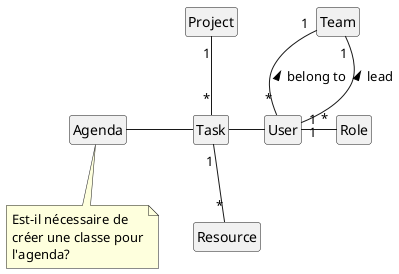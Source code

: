 @startuml

hide empty members
hide circle

class Agenda
note bottom: Est-il nécessaire de\ncréer une classe pour\nl'agenda?
class Task
class Project
class Team
class Resource
class User

Agenda - Task
Project "1" -- "*" Task
Task "1" -- "*" Resource
Team "1" -- "*" User : < belong to
Team "1" -- "1" User : < lead

Task - User
User "1" - "*" Role

@enduml
